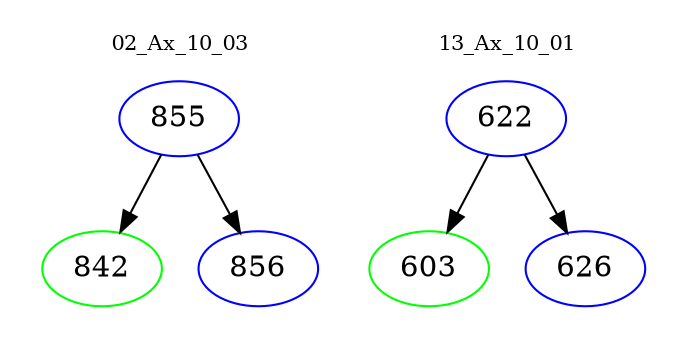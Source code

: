 digraph{
subgraph cluster_0 {
color = white
label = "02_Ax_10_03";
fontsize=10;
T0_855 [label="855", color="blue"]
T0_855 -> T0_842 [color="black"]
T0_842 [label="842", color="green"]
T0_855 -> T0_856 [color="black"]
T0_856 [label="856", color="blue"]
}
subgraph cluster_1 {
color = white
label = "13_Ax_10_01";
fontsize=10;
T1_622 [label="622", color="blue"]
T1_622 -> T1_603 [color="black"]
T1_603 [label="603", color="green"]
T1_622 -> T1_626 [color="black"]
T1_626 [label="626", color="blue"]
}
}
